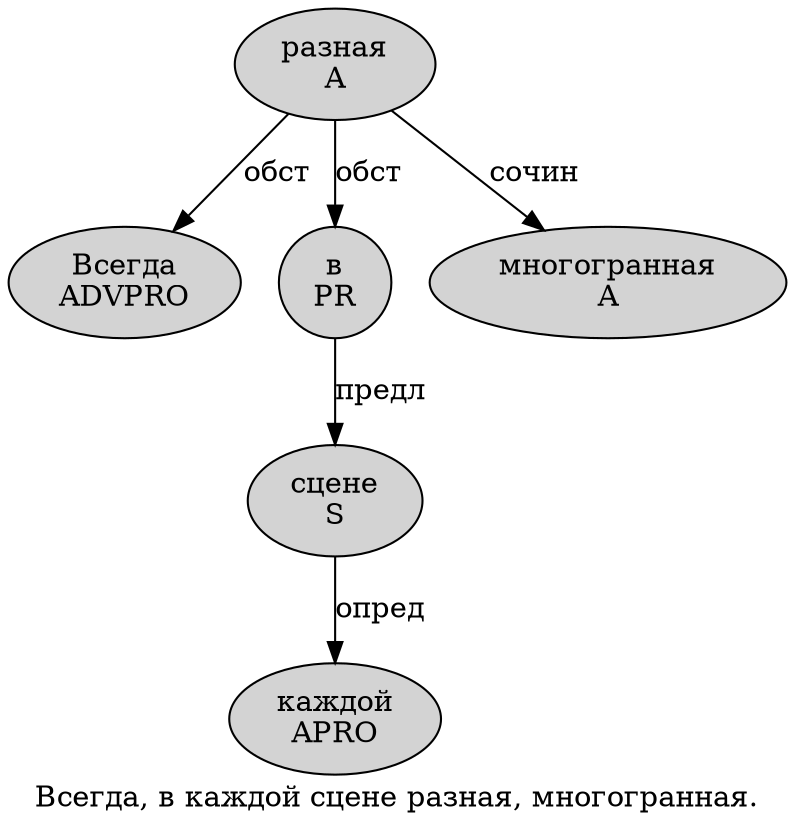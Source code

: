 digraph SENTENCE_1840 {
	graph [label="Всегда, в каждой сцене разная, многогранная."]
	node [style=filled]
		0 [label="Всегда
ADVPRO" color="" fillcolor=lightgray penwidth=1 shape=ellipse]
		2 [label="в
PR" color="" fillcolor=lightgray penwidth=1 shape=ellipse]
		3 [label="каждой
APRO" color="" fillcolor=lightgray penwidth=1 shape=ellipse]
		4 [label="сцене
S" color="" fillcolor=lightgray penwidth=1 shape=ellipse]
		5 [label="разная
A" color="" fillcolor=lightgray penwidth=1 shape=ellipse]
		7 [label="многогранная
A" color="" fillcolor=lightgray penwidth=1 shape=ellipse]
			4 -> 3 [label="опред"]
			5 -> 0 [label="обст"]
			5 -> 2 [label="обст"]
			5 -> 7 [label="сочин"]
			2 -> 4 [label="предл"]
}